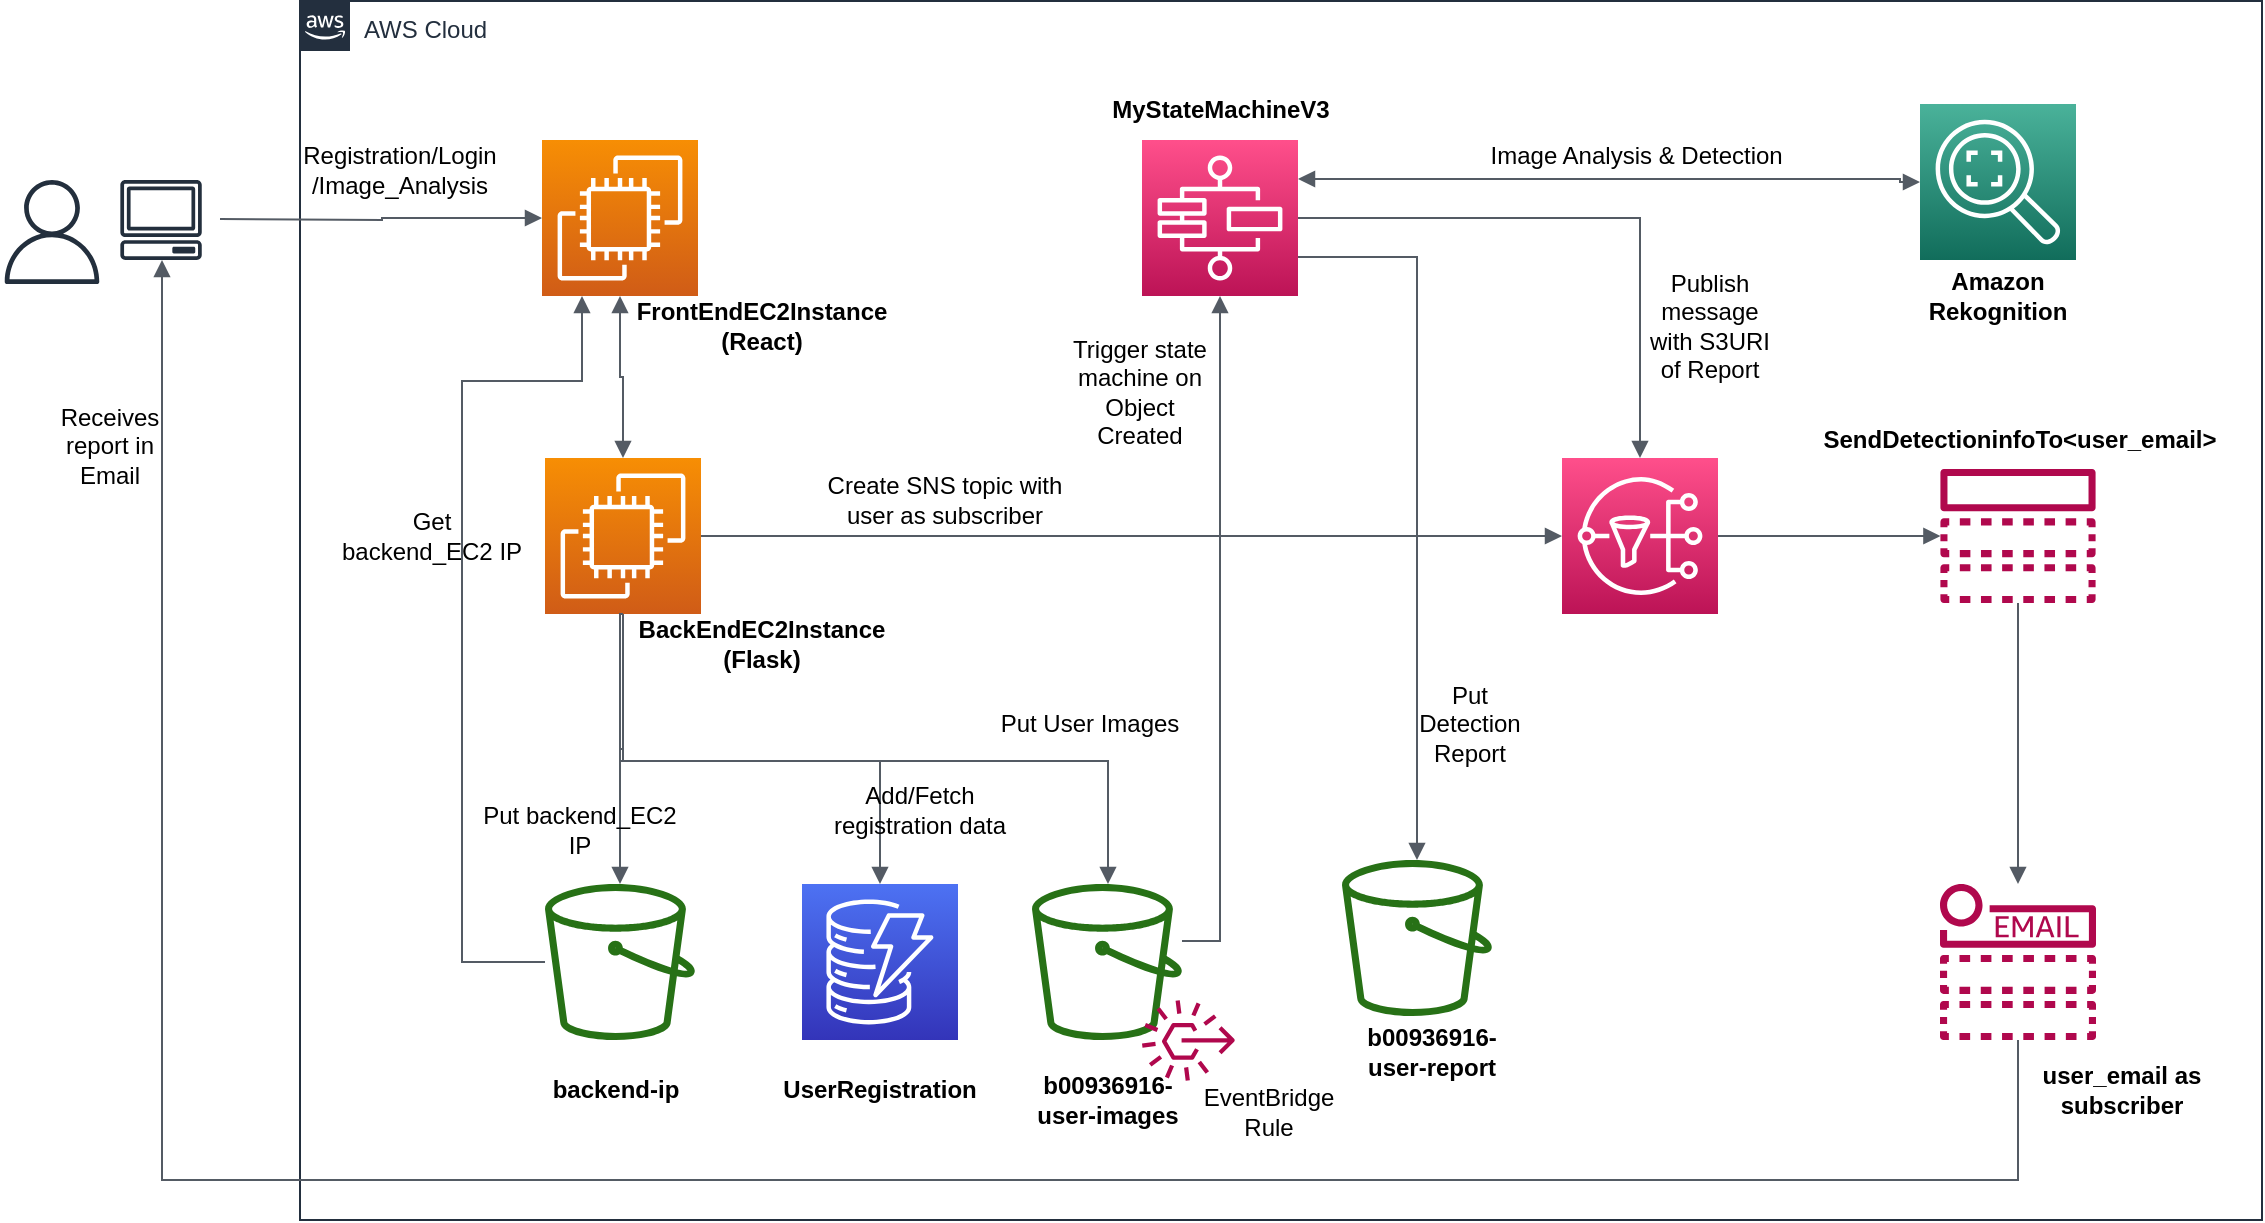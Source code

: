 <mxfile version="21.6.6" type="device">
  <diagram id="Ht1M8jgEwFfnCIfOTk4-" name="Page-1">
    <mxGraphModel dx="1235" dy="1493" grid="1" gridSize="10" guides="1" tooltips="1" connect="1" arrows="1" fold="1" page="1" pageScale="1" pageWidth="1169" pageHeight="827" math="0" shadow="0">
      <root>
        <mxCell id="0" />
        <mxCell id="1" parent="0" />
        <mxCell id="UEzPUAAOIrF-is8g5C7q-175" value="AWS Cloud" style="points=[[0,0],[0.25,0],[0.5,0],[0.75,0],[1,0],[1,0.25],[1,0.5],[1,0.75],[1,1],[0.75,1],[0.5,1],[0.25,1],[0,1],[0,0.75],[0,0.5],[0,0.25]];outlineConnect=0;gradientColor=none;html=1;whiteSpace=wrap;fontSize=12;fontStyle=0;shape=mxgraph.aws4.group;grIcon=mxgraph.aws4.group_aws_cloud_alt;strokeColor=#232F3E;fillColor=none;verticalAlign=top;align=left;spacingLeft=30;fontColor=#232F3E;dashed=0;labelBackgroundColor=#ffffff;container=1;pointerEvents=0;collapsible=0;recursiveResize=0;" parent="1" vertex="1">
          <mxGeometry x="200" y="-789.5" width="981" height="609.5" as="geometry" />
        </mxCell>
        <mxCell id="UEzPUAAOIrF-is8g5C7q-177" value="" style="outlineConnect=0;fontColor=#232F3E;gradientColor=none;fillColor=#277116;strokeColor=none;dashed=0;verticalLabelPosition=bottom;verticalAlign=top;align=center;html=1;fontSize=12;fontStyle=0;aspect=fixed;pointerEvents=1;shape=mxgraph.aws4.bucket;labelBackgroundColor=#ffffff;" parent="UEzPUAAOIrF-is8g5C7q-175" vertex="1">
          <mxGeometry x="366" y="441.5" width="75" height="78" as="geometry" />
        </mxCell>
        <mxCell id="-SNbGcPkuo-1H3qRzq7K-1" value="" style="sketch=0;points=[[0,0,0],[0.25,0,0],[0.5,0,0],[0.75,0,0],[1,0,0],[0,1,0],[0.25,1,0],[0.5,1,0],[0.75,1,0],[1,1,0],[0,0.25,0],[0,0.5,0],[0,0.75,0],[1,0.25,0],[1,0.5,0],[1,0.75,0]];outlineConnect=0;fontColor=#232F3E;gradientColor=#4D72F3;gradientDirection=north;fillColor=#3334B9;strokeColor=#ffffff;dashed=0;verticalLabelPosition=bottom;verticalAlign=top;align=center;html=1;fontSize=12;fontStyle=0;aspect=fixed;shape=mxgraph.aws4.resourceIcon;resIcon=mxgraph.aws4.dynamodb;" parent="UEzPUAAOIrF-is8g5C7q-175" vertex="1">
          <mxGeometry x="251" y="441.5" width="78" height="78" as="geometry" />
        </mxCell>
        <mxCell id="-SNbGcPkuo-1H3qRzq7K-2" value="" style="sketch=0;points=[[0,0,0],[0.25,0,0],[0.5,0,0],[0.75,0,0],[1,0,0],[0,1,0],[0.25,1,0],[0.5,1,0],[0.75,1,0],[1,1,0],[0,0.25,0],[0,0.5,0],[0,0.75,0],[1,0.25,0],[1,0.5,0],[1,0.75,0]];outlineConnect=0;fontColor=#232F3E;gradientColor=#F78E04;gradientDirection=north;fillColor=#D05C17;strokeColor=#ffffff;dashed=0;verticalLabelPosition=bottom;verticalAlign=top;align=center;html=1;fontSize=12;fontStyle=0;aspect=fixed;shape=mxgraph.aws4.resourceIcon;resIcon=mxgraph.aws4.ec2;" parent="UEzPUAAOIrF-is8g5C7q-175" vertex="1">
          <mxGeometry x="121" y="69.5" width="78" height="78" as="geometry" />
        </mxCell>
        <mxCell id="-SNbGcPkuo-1H3qRzq7K-7" value="" style="sketch=0;points=[[0,0,0],[0.25,0,0],[0.5,0,0],[0.75,0,0],[1,0,0],[0,1,0],[0.25,1,0],[0.5,1,0],[0.75,1,0],[1,1,0],[0,0.25,0],[0,0.5,0],[0,0.75,0],[1,0.25,0],[1,0.5,0],[1,0.75,0]];outlineConnect=0;fontColor=#232F3E;gradientColor=#F78E04;gradientDirection=north;fillColor=#D05C17;strokeColor=#ffffff;dashed=0;verticalLabelPosition=bottom;verticalAlign=top;align=center;html=1;fontSize=12;fontStyle=0;aspect=fixed;shape=mxgraph.aws4.resourceIcon;resIcon=mxgraph.aws4.ec2;" parent="UEzPUAAOIrF-is8g5C7q-175" vertex="1">
          <mxGeometry x="122.5" y="228.5" width="78" height="78" as="geometry" />
        </mxCell>
        <mxCell id="-SNbGcPkuo-1H3qRzq7K-8" value="" style="sketch=0;points=[[0,0,0],[0.25,0,0],[0.5,0,0],[0.75,0,0],[1,0,0],[0,1,0],[0.25,1,0],[0.5,1,0],[0.75,1,0],[1,1,0],[0,0.25,0],[0,0.5,0],[0,0.75,0],[1,0.25,0],[1,0.5,0],[1,0.75,0]];outlineConnect=0;fontColor=#232F3E;gradientColor=#FF4F8B;gradientDirection=north;fillColor=#BC1356;strokeColor=#ffffff;dashed=0;verticalLabelPosition=bottom;verticalAlign=top;align=center;html=1;fontSize=12;fontStyle=0;aspect=fixed;shape=mxgraph.aws4.resourceIcon;resIcon=mxgraph.aws4.sns;" parent="UEzPUAAOIrF-is8g5C7q-175" vertex="1">
          <mxGeometry x="631" y="228.5" width="78" height="78" as="geometry" />
        </mxCell>
        <mxCell id="-SNbGcPkuo-1H3qRzq7K-9" value="" style="sketch=0;points=[[0,0,0],[0.25,0,0],[0.5,0,0],[0.75,0,0],[1,0,0],[0,1,0],[0.25,1,0],[0.5,1,0],[0.75,1,0],[1,1,0],[0,0.25,0],[0,0.5,0],[0,0.75,0],[1,0.25,0],[1,0.5,0],[1,0.75,0]];outlineConnect=0;fontColor=#232F3E;gradientColor=#FF4F8B;gradientDirection=north;fillColor=#BC1356;strokeColor=#ffffff;dashed=0;verticalLabelPosition=bottom;verticalAlign=top;align=center;html=1;fontSize=12;fontStyle=0;aspect=fixed;shape=mxgraph.aws4.resourceIcon;resIcon=mxgraph.aws4.step_functions;" parent="UEzPUAAOIrF-is8g5C7q-175" vertex="1">
          <mxGeometry x="421" y="69.5" width="78" height="78" as="geometry" />
        </mxCell>
        <mxCell id="-SNbGcPkuo-1H3qRzq7K-12" value="" style="sketch=0;outlineConnect=0;fontColor=#232F3E;gradientColor=none;fillColor=#B0084D;strokeColor=none;dashed=0;verticalLabelPosition=bottom;verticalAlign=top;align=center;html=1;fontSize=12;fontStyle=0;aspect=fixed;pointerEvents=1;shape=mxgraph.aws4.rule_3;" parent="UEzPUAAOIrF-is8g5C7q-175" vertex="1">
          <mxGeometry x="421" y="499.5" width="46.46" height="40.5" as="geometry" />
        </mxCell>
        <mxCell id="-SNbGcPkuo-1H3qRzq7K-13" value="" style="sketch=0;outlineConnect=0;fontColor=#232F3E;gradientColor=none;fillColor=#B0084D;strokeColor=none;dashed=0;verticalLabelPosition=bottom;verticalAlign=top;align=center;html=1;fontSize=12;fontStyle=0;aspect=fixed;pointerEvents=1;shape=mxgraph.aws4.topic;" parent="UEzPUAAOIrF-is8g5C7q-175" vertex="1">
          <mxGeometry x="820" y="234" width="78" height="67" as="geometry" />
        </mxCell>
        <mxCell id="-SNbGcPkuo-1H3qRzq7K-15" value="" style="outlineConnect=0;fontColor=#232F3E;gradientColor=none;fillColor=#277116;strokeColor=none;dashed=0;verticalLabelPosition=bottom;verticalAlign=top;align=center;html=1;fontSize=12;fontStyle=0;aspect=fixed;pointerEvents=1;shape=mxgraph.aws4.bucket;labelBackgroundColor=#ffffff;" parent="UEzPUAAOIrF-is8g5C7q-175" vertex="1">
          <mxGeometry x="521" y="429.5" width="75" height="78" as="geometry" />
        </mxCell>
        <mxCell id="-SNbGcPkuo-1H3qRzq7K-14" value="" style="outlineConnect=0;fontColor=#232F3E;gradientColor=none;fillColor=#277116;strokeColor=none;dashed=0;verticalLabelPosition=bottom;verticalAlign=top;align=center;html=1;fontSize=12;fontStyle=0;aspect=fixed;pointerEvents=1;shape=mxgraph.aws4.bucket;labelBackgroundColor=#ffffff;" parent="UEzPUAAOIrF-is8g5C7q-175" vertex="1">
          <mxGeometry x="122.5" y="441.5" width="75" height="78" as="geometry" />
        </mxCell>
        <mxCell id="-SNbGcPkuo-1H3qRzq7K-22" value="" style="edgeStyle=orthogonalEdgeStyle;html=1;endArrow=block;elbow=vertical;startArrow=none;endFill=1;strokeColor=#545B64;rounded=0;exitX=0.5;exitY=1;exitDx=0;exitDy=0;exitPerimeter=0;" parent="UEzPUAAOIrF-is8g5C7q-175" source="-SNbGcPkuo-1H3qRzq7K-7" target="-SNbGcPkuo-1H3qRzq7K-14" edge="1">
          <mxGeometry width="100" relative="1" as="geometry">
            <mxPoint x="151" y="330" as="sourcePoint" />
            <mxPoint x="151" y="422" as="targetPoint" />
          </mxGeometry>
        </mxCell>
        <mxCell id="-SNbGcPkuo-1H3qRzq7K-23" value="" style="edgeStyle=orthogonalEdgeStyle;html=1;endArrow=block;elbow=vertical;startArrow=none;endFill=1;strokeColor=#545B64;rounded=0;exitX=0.5;exitY=1;exitDx=0;exitDy=0;exitPerimeter=0;" parent="UEzPUAAOIrF-is8g5C7q-175" source="-SNbGcPkuo-1H3qRzq7K-7" target="-SNbGcPkuo-1H3qRzq7K-1" edge="1">
          <mxGeometry width="100" relative="1" as="geometry">
            <mxPoint x="170" y="328" as="sourcePoint" />
            <mxPoint x="170" y="452" as="targetPoint" />
            <Array as="points">
              <mxPoint x="162" y="380" />
              <mxPoint x="290" y="380" />
            </Array>
          </mxGeometry>
        </mxCell>
        <mxCell id="-SNbGcPkuo-1H3qRzq7K-24" value="" style="edgeStyle=orthogonalEdgeStyle;html=1;endArrow=block;elbow=vertical;startArrow=none;endFill=1;strokeColor=#545B64;rounded=0;exitX=0.5;exitY=1;exitDx=0;exitDy=0;exitPerimeter=0;" parent="UEzPUAAOIrF-is8g5C7q-175" source="-SNbGcPkuo-1H3qRzq7K-7" target="UEzPUAAOIrF-is8g5C7q-177" edge="1">
          <mxGeometry width="100" relative="1" as="geometry">
            <mxPoint x="170" y="328" as="sourcePoint" />
            <mxPoint x="300" y="452" as="targetPoint" />
            <Array as="points">
              <mxPoint x="160" y="307" />
              <mxPoint x="160" y="380" />
              <mxPoint x="404" y="380" />
            </Array>
          </mxGeometry>
        </mxCell>
        <mxCell id="-SNbGcPkuo-1H3qRzq7K-25" value="" style="edgeStyle=orthogonalEdgeStyle;html=1;endArrow=block;elbow=vertical;startArrow=none;endFill=1;strokeColor=#545B64;rounded=0;entryX=0.5;entryY=1;entryDx=0;entryDy=0;entryPerimeter=0;" parent="UEzPUAAOIrF-is8g5C7q-175" source="UEzPUAAOIrF-is8g5C7q-177" target="-SNbGcPkuo-1H3qRzq7K-9" edge="1">
          <mxGeometry width="100" relative="1" as="geometry">
            <mxPoint x="170" y="158" as="sourcePoint" />
            <mxPoint x="170" y="250" as="targetPoint" />
            <Array as="points">
              <mxPoint x="460" y="470" />
              <mxPoint x="460" y="240" />
            </Array>
          </mxGeometry>
        </mxCell>
        <mxCell id="-SNbGcPkuo-1H3qRzq7K-28" value="" style="edgeStyle=orthogonalEdgeStyle;html=1;endArrow=block;elbow=vertical;startArrow=none;endFill=1;strokeColor=#545B64;rounded=0;" parent="UEzPUAAOIrF-is8g5C7q-175" source="-SNbGcPkuo-1H3qRzq7K-14" target="-SNbGcPkuo-1H3qRzq7K-2" edge="1">
          <mxGeometry width="100" relative="1" as="geometry">
            <mxPoint x="31" y="189.5" as="sourcePoint" />
            <mxPoint x="131" y="189.5" as="targetPoint" />
            <Array as="points">
              <mxPoint x="81" y="481" />
              <mxPoint x="81" y="190" />
              <mxPoint x="141" y="190" />
            </Array>
          </mxGeometry>
        </mxCell>
        <mxCell id="-SNbGcPkuo-1H3qRzq7K-29" value="" style="edgeStyle=orthogonalEdgeStyle;html=1;endArrow=block;elbow=vertical;startArrow=none;endFill=1;strokeColor=#545B64;rounded=0;exitX=1;exitY=0.75;exitDx=0;exitDy=0;exitPerimeter=0;" parent="UEzPUAAOIrF-is8g5C7q-175" source="-SNbGcPkuo-1H3qRzq7K-9" target="-SNbGcPkuo-1H3qRzq7K-15" edge="1">
          <mxGeometry width="100" relative="1" as="geometry">
            <mxPoint x="516" y="108" as="sourcePoint" />
            <mxPoint x="616" y="108" as="targetPoint" />
          </mxGeometry>
        </mxCell>
        <mxCell id="-SNbGcPkuo-1H3qRzq7K-32" value="" style="edgeStyle=orthogonalEdgeStyle;html=1;endArrow=block;elbow=vertical;startArrow=none;endFill=1;strokeColor=#545B64;rounded=0;exitX=1;exitY=0.5;exitDx=0;exitDy=0;exitPerimeter=0;" parent="UEzPUAAOIrF-is8g5C7q-175" source="-SNbGcPkuo-1H3qRzq7K-7" target="-SNbGcPkuo-1H3qRzq7K-8" edge="1">
          <mxGeometry width="100" relative="1" as="geometry">
            <mxPoint x="311" y="269.5" as="sourcePoint" />
            <mxPoint x="411" y="269.5" as="targetPoint" />
          </mxGeometry>
        </mxCell>
        <mxCell id="-SNbGcPkuo-1H3qRzq7K-33" value="" style="edgeStyle=orthogonalEdgeStyle;html=1;endArrow=block;elbow=vertical;startArrow=none;endFill=1;strokeColor=#545B64;rounded=0;entryX=0.5;entryY=0;entryDx=0;entryDy=0;entryPerimeter=0;" parent="UEzPUAAOIrF-is8g5C7q-175" target="-SNbGcPkuo-1H3qRzq7K-8" edge="1">
          <mxGeometry width="100" relative="1" as="geometry">
            <mxPoint x="499" y="108.5" as="sourcePoint" />
            <mxPoint x="569" y="440" as="targetPoint" />
            <Array as="points">
              <mxPoint x="499" y="108" />
              <mxPoint x="670" y="108" />
            </Array>
          </mxGeometry>
        </mxCell>
        <mxCell id="-SNbGcPkuo-1H3qRzq7K-37" value="" style="edgeStyle=orthogonalEdgeStyle;html=1;endArrow=block;elbow=vertical;startArrow=none;endFill=1;strokeColor=#545B64;rounded=0;exitX=1;exitY=0.5;exitDx=0;exitDy=0;exitPerimeter=0;" parent="UEzPUAAOIrF-is8g5C7q-175" source="-SNbGcPkuo-1H3qRzq7K-8" target="-SNbGcPkuo-1H3qRzq7K-13" edge="1">
          <mxGeometry width="100" relative="1" as="geometry">
            <mxPoint x="789" y="339.5" as="sourcePoint" />
            <mxPoint x="889" y="339.5" as="targetPoint" />
          </mxGeometry>
        </mxCell>
        <mxCell id="-SNbGcPkuo-1H3qRzq7K-10" value="" style="sketch=0;outlineConnect=0;fontColor=#232F3E;gradientColor=none;fillColor=#B0084D;strokeColor=none;dashed=0;verticalLabelPosition=bottom;verticalAlign=top;align=center;html=1;fontSize=12;fontStyle=0;aspect=fixed;pointerEvents=1;shape=mxgraph.aws4.email_notification;" parent="UEzPUAAOIrF-is8g5C7q-175" vertex="1">
          <mxGeometry x="820" y="441.5" width="78" height="78" as="geometry" />
        </mxCell>
        <mxCell id="-SNbGcPkuo-1H3qRzq7K-38" value="" style="edgeStyle=orthogonalEdgeStyle;html=1;endArrow=block;elbow=vertical;startArrow=none;endFill=1;strokeColor=#545B64;rounded=0;" parent="UEzPUAAOIrF-is8g5C7q-175" source="-SNbGcPkuo-1H3qRzq7K-13" target="-SNbGcPkuo-1H3qRzq7K-10" edge="1">
          <mxGeometry width="100" relative="1" as="geometry">
            <mxPoint x="509" y="99" as="sourcePoint" />
            <mxPoint x="680" y="239" as="targetPoint" />
          </mxGeometry>
        </mxCell>
        <mxCell id="-SNbGcPkuo-1H3qRzq7K-41" value="backend-ip" style="text;html=1;strokeColor=none;fillColor=none;align=center;verticalAlign=middle;whiteSpace=wrap;rounded=0;fontStyle=1" parent="UEzPUAAOIrF-is8g5C7q-175" vertex="1">
          <mxGeometry x="115.5" y="529.5" width="83.5" height="30" as="geometry" />
        </mxCell>
        <mxCell id="-SNbGcPkuo-1H3qRzq7K-42" value="b00936916-user-images" style="text;html=1;strokeColor=none;fillColor=none;align=center;verticalAlign=middle;whiteSpace=wrap;rounded=0;fontStyle=1" parent="UEzPUAAOIrF-is8g5C7q-175" vertex="1">
          <mxGeometry x="361.75" y="529.5" width="83.5" height="40.5" as="geometry" />
        </mxCell>
        <mxCell id="-SNbGcPkuo-1H3qRzq7K-43" value="b00936916-user-report" style="text;html=1;strokeColor=none;fillColor=none;align=center;verticalAlign=middle;whiteSpace=wrap;rounded=0;fontStyle=1" parent="UEzPUAAOIrF-is8g5C7q-175" vertex="1">
          <mxGeometry x="524.25" y="510" width="83.5" height="30" as="geometry" />
        </mxCell>
        <mxCell id="-SNbGcPkuo-1H3qRzq7K-70" value="UserRegistration" style="text;html=1;strokeColor=none;fillColor=none;align=center;verticalAlign=middle;whiteSpace=wrap;rounded=0;fontStyle=1" parent="UEzPUAAOIrF-is8g5C7q-175" vertex="1">
          <mxGeometry x="248.25" y="529.5" width="83.5" height="30" as="geometry" />
        </mxCell>
        <mxCell id="-SNbGcPkuo-1H3qRzq7K-73" value="FrontEndEC2Instance&lt;br&gt;(React)" style="text;html=1;strokeColor=none;fillColor=none;align=center;verticalAlign=middle;whiteSpace=wrap;rounded=0;fontStyle=1" parent="UEzPUAAOIrF-is8g5C7q-175" vertex="1">
          <mxGeometry x="165.5" y="147.5" width="130" height="30" as="geometry" />
        </mxCell>
        <mxCell id="-SNbGcPkuo-1H3qRzq7K-74" value="BackEndEC2Instance&lt;br&gt;(Flask)" style="text;html=1;strokeColor=none;fillColor=none;align=center;verticalAlign=middle;whiteSpace=wrap;rounded=0;fontStyle=1" parent="UEzPUAAOIrF-is8g5C7q-175" vertex="1">
          <mxGeometry x="166" y="306.5" width="129.5" height="30" as="geometry" />
        </mxCell>
        <mxCell id="-SNbGcPkuo-1H3qRzq7K-75" value="MyStateMachineV3" style="text;html=1;strokeColor=none;fillColor=none;align=center;verticalAlign=middle;whiteSpace=wrap;rounded=0;fontStyle=1" parent="UEzPUAAOIrF-is8g5C7q-175" vertex="1">
          <mxGeometry x="396.75" y="39.5" width="126.5" height="30" as="geometry" />
        </mxCell>
        <mxCell id="-SNbGcPkuo-1H3qRzq7K-76" value="SendDetectioninfoTo&amp;lt;user_email&amp;gt;" style="text;html=1;strokeColor=none;fillColor=none;align=center;verticalAlign=middle;whiteSpace=wrap;rounded=0;fontStyle=1" parent="UEzPUAAOIrF-is8g5C7q-175" vertex="1">
          <mxGeometry x="760" y="204" width="200" height="30" as="geometry" />
        </mxCell>
        <mxCell id="-SNbGcPkuo-1H3qRzq7K-77" value="user_email as subscriber" style="text;html=1;strokeColor=none;fillColor=none;align=center;verticalAlign=middle;whiteSpace=wrap;rounded=0;fontStyle=1" parent="UEzPUAAOIrF-is8g5C7q-175" vertex="1">
          <mxGeometry x="841" y="529.5" width="140" height="30" as="geometry" />
        </mxCell>
        <mxCell id="-SNbGcPkuo-1H3qRzq7K-78" value="Put backend_EC2 IP" style="text;html=1;strokeColor=none;fillColor=none;align=center;verticalAlign=middle;whiteSpace=wrap;rounded=0;" parent="UEzPUAAOIrF-is8g5C7q-175" vertex="1">
          <mxGeometry x="90" y="399.5" width="100" height="30" as="geometry" />
        </mxCell>
        <mxCell id="-SNbGcPkuo-1H3qRzq7K-79" value="Put User Images" style="text;html=1;strokeColor=none;fillColor=none;align=center;verticalAlign=middle;whiteSpace=wrap;rounded=0;" parent="UEzPUAAOIrF-is8g5C7q-175" vertex="1">
          <mxGeometry x="345.25" y="346.5" width="100" height="30" as="geometry" />
        </mxCell>
        <mxCell id="-SNbGcPkuo-1H3qRzq7K-82" value="Add/Fetch registration data" style="text;html=1;strokeColor=none;fillColor=none;align=center;verticalAlign=middle;whiteSpace=wrap;rounded=0;" parent="UEzPUAAOIrF-is8g5C7q-175" vertex="1">
          <mxGeometry x="260" y="389.5" width="100" height="30" as="geometry" />
        </mxCell>
        <mxCell id="-SNbGcPkuo-1H3qRzq7K-83" value="" style="edgeStyle=orthogonalEdgeStyle;html=1;endArrow=block;elbow=vertical;startArrow=block;startFill=1;endFill=1;strokeColor=#545B64;rounded=0;exitX=0.5;exitY=1;exitDx=0;exitDy=0;exitPerimeter=0;" parent="UEzPUAAOIrF-is8g5C7q-175" source="-SNbGcPkuo-1H3qRzq7K-2" target="-SNbGcPkuo-1H3qRzq7K-7" edge="1">
          <mxGeometry width="100" relative="1" as="geometry">
            <mxPoint x="330" y="239.5" as="sourcePoint" />
            <mxPoint x="430" y="239.5" as="targetPoint" />
          </mxGeometry>
        </mxCell>
        <mxCell id="-SNbGcPkuo-1H3qRzq7K-84" value="Trigger state machine on Object Created" style="text;html=1;strokeColor=none;fillColor=none;align=center;verticalAlign=middle;whiteSpace=wrap;rounded=0;" parent="UEzPUAAOIrF-is8g5C7q-175" vertex="1">
          <mxGeometry x="385" y="162.5" width="70" height="66" as="geometry" />
        </mxCell>
        <mxCell id="-SNbGcPkuo-1H3qRzq7K-85" value="EventBridge Rule" style="text;html=1;strokeColor=none;fillColor=none;align=center;verticalAlign=middle;whiteSpace=wrap;rounded=0;" parent="UEzPUAAOIrF-is8g5C7q-175" vertex="1">
          <mxGeometry x="445.25" y="540" width="79" height="30" as="geometry" />
        </mxCell>
        <mxCell id="-SNbGcPkuo-1H3qRzq7K-87" value="Publish message with S3URI of Report" style="text;html=1;strokeColor=none;fillColor=none;align=center;verticalAlign=middle;whiteSpace=wrap;rounded=0;" parent="UEzPUAAOIrF-is8g5C7q-175" vertex="1">
          <mxGeometry x="670" y="129.5" width="70" height="66" as="geometry" />
        </mxCell>
        <mxCell id="-SNbGcPkuo-1H3qRzq7K-88" value="Put Detection Report" style="text;html=1;strokeColor=none;fillColor=none;align=center;verticalAlign=middle;whiteSpace=wrap;rounded=0;" parent="UEzPUAAOIrF-is8g5C7q-175" vertex="1">
          <mxGeometry x="550" y="328.5" width="70" height="66" as="geometry" />
        </mxCell>
        <mxCell id="-SNbGcPkuo-1H3qRzq7K-90" value="Get backend_EC2 IP" style="text;html=1;strokeColor=none;fillColor=none;align=center;verticalAlign=middle;whiteSpace=wrap;rounded=0;" parent="UEzPUAAOIrF-is8g5C7q-175" vertex="1">
          <mxGeometry x="15.5" y="252.5" width="100" height="30" as="geometry" />
        </mxCell>
        <mxCell id="-SNbGcPkuo-1H3qRzq7K-92" value="Create SNS topic with user as subscriber" style="text;html=1;strokeColor=none;fillColor=none;align=center;verticalAlign=middle;whiteSpace=wrap;rounded=0;" parent="UEzPUAAOIrF-is8g5C7q-175" vertex="1">
          <mxGeometry x="260" y="234" width="125" height="30" as="geometry" />
        </mxCell>
        <mxCell id="-SNbGcPkuo-1H3qRzq7K-96" value="Registration/Login&lt;br&gt;/Image_Analysis" style="text;html=1;strokeColor=none;fillColor=none;align=center;verticalAlign=middle;whiteSpace=wrap;rounded=0;" parent="UEzPUAAOIrF-is8g5C7q-175" vertex="1">
          <mxGeometry x="-10" y="59.5" width="120" height="50" as="geometry" />
        </mxCell>
        <mxCell id="RY9-54H4j2ex29fKZ8hq-1" value="" style="sketch=0;points=[[0,0,0],[0.25,0,0],[0.5,0,0],[0.75,0,0],[1,0,0],[0,1,0],[0.25,1,0],[0.5,1,0],[0.75,1,0],[1,1,0],[0,0.25,0],[0,0.5,0],[0,0.75,0],[1,0.25,0],[1,0.5,0],[1,0.75,0]];outlineConnect=0;fontColor=#232F3E;gradientColor=#4AB29A;gradientDirection=north;fillColor=#116D5B;strokeColor=#ffffff;dashed=0;verticalLabelPosition=bottom;verticalAlign=top;align=center;html=1;fontSize=12;fontStyle=0;aspect=fixed;shape=mxgraph.aws4.resourceIcon;resIcon=mxgraph.aws4.rekognition_2;" vertex="1" parent="UEzPUAAOIrF-is8g5C7q-175">
          <mxGeometry x="810" y="51.5" width="78" height="78" as="geometry" />
        </mxCell>
        <mxCell id="RY9-54H4j2ex29fKZ8hq-2" value="Amazon Rekognition" style="text;html=1;strokeColor=none;fillColor=none;align=center;verticalAlign=middle;whiteSpace=wrap;rounded=0;fontStyle=1" vertex="1" parent="UEzPUAAOIrF-is8g5C7q-175">
          <mxGeometry x="819" y="132.5" width="60" height="30" as="geometry" />
        </mxCell>
        <mxCell id="RY9-54H4j2ex29fKZ8hq-6" value="" style="edgeStyle=orthogonalEdgeStyle;html=1;endArrow=block;elbow=vertical;startArrow=block;startFill=1;endFill=1;strokeColor=#545B64;rounded=0;entryX=0;entryY=0.5;entryDx=0;entryDy=0;entryPerimeter=0;exitX=1;exitY=0.25;exitDx=0;exitDy=0;exitPerimeter=0;" edge="1" parent="UEzPUAAOIrF-is8g5C7q-175" source="-SNbGcPkuo-1H3qRzq7K-9" target="RY9-54H4j2ex29fKZ8hq-1">
          <mxGeometry width="100" relative="1" as="geometry">
            <mxPoint x="380" y="289.5" as="sourcePoint" />
            <mxPoint x="480" y="289.5" as="targetPoint" />
            <Array as="points">
              <mxPoint x="800" y="89" />
              <mxPoint x="800" y="91" />
            </Array>
          </mxGeometry>
        </mxCell>
        <mxCell id="RY9-54H4j2ex29fKZ8hq-4" value="Image Analysis &amp;amp; Detection&amp;nbsp;" style="text;html=1;strokeColor=none;fillColor=none;align=center;verticalAlign=middle;whiteSpace=wrap;rounded=0;" vertex="1" parent="UEzPUAAOIrF-is8g5C7q-175">
          <mxGeometry x="580" y="60" width="180" height="35.5" as="geometry" />
        </mxCell>
        <mxCell id="-SNbGcPkuo-1H3qRzq7K-16" value="" style="sketch=0;outlineConnect=0;fontColor=#232F3E;gradientColor=none;fillColor=#232F3D;strokeColor=none;dashed=0;verticalLabelPosition=bottom;verticalAlign=top;align=center;html=1;fontSize=12;fontStyle=0;aspect=fixed;pointerEvents=1;shape=mxgraph.aws4.client;" parent="1" vertex="1">
          <mxGeometry x="110" y="-700" width="41.05" height="40" as="geometry" />
        </mxCell>
        <mxCell id="-SNbGcPkuo-1H3qRzq7K-17" value="" style="sketch=0;outlineConnect=0;fontColor=#232F3E;gradientColor=none;fillColor=#232F3D;strokeColor=none;dashed=0;verticalLabelPosition=bottom;verticalAlign=top;align=center;html=1;fontSize=12;fontStyle=0;aspect=fixed;pointerEvents=1;shape=mxgraph.aws4.user;" parent="1" vertex="1">
          <mxGeometry x="50" y="-700" width="52" height="52" as="geometry" />
        </mxCell>
        <mxCell id="-SNbGcPkuo-1H3qRzq7K-18" value="" style="edgeStyle=orthogonalEdgeStyle;html=1;endArrow=block;elbow=vertical;startArrow=none;endFill=1;strokeColor=#545B64;rounded=0;entryX=0;entryY=0.5;entryDx=0;entryDy=0;entryPerimeter=0;" parent="1" target="-SNbGcPkuo-1H3qRzq7K-2" edge="1">
          <mxGeometry width="100" relative="1" as="geometry">
            <mxPoint x="160" y="-680.5" as="sourcePoint" />
            <mxPoint x="340" y="-681" as="targetPoint" />
          </mxGeometry>
        </mxCell>
        <mxCell id="-SNbGcPkuo-1H3qRzq7K-39" value="" style="edgeStyle=orthogonalEdgeStyle;html=1;endArrow=block;elbow=vertical;startArrow=none;endFill=1;strokeColor=#545B64;rounded=0;" parent="1" source="-SNbGcPkuo-1H3qRzq7K-10" target="-SNbGcPkuo-1H3qRzq7K-16" edge="1">
          <mxGeometry width="100" relative="1" as="geometry">
            <mxPoint x="1069" y="-478.5" as="sourcePoint" />
            <mxPoint x="1069" y="-337.5" as="targetPoint" />
            <Array as="points">
              <mxPoint x="1059" y="-200" />
              <mxPoint x="131" y="-200" />
            </Array>
          </mxGeometry>
        </mxCell>
        <mxCell id="-SNbGcPkuo-1H3qRzq7K-89" value="Receives report in Email" style="text;html=1;strokeColor=none;fillColor=none;align=center;verticalAlign=middle;whiteSpace=wrap;rounded=0;" parent="1" vertex="1">
          <mxGeometry x="70" y="-600" width="70" height="66" as="geometry" />
        </mxCell>
      </root>
    </mxGraphModel>
  </diagram>
</mxfile>
